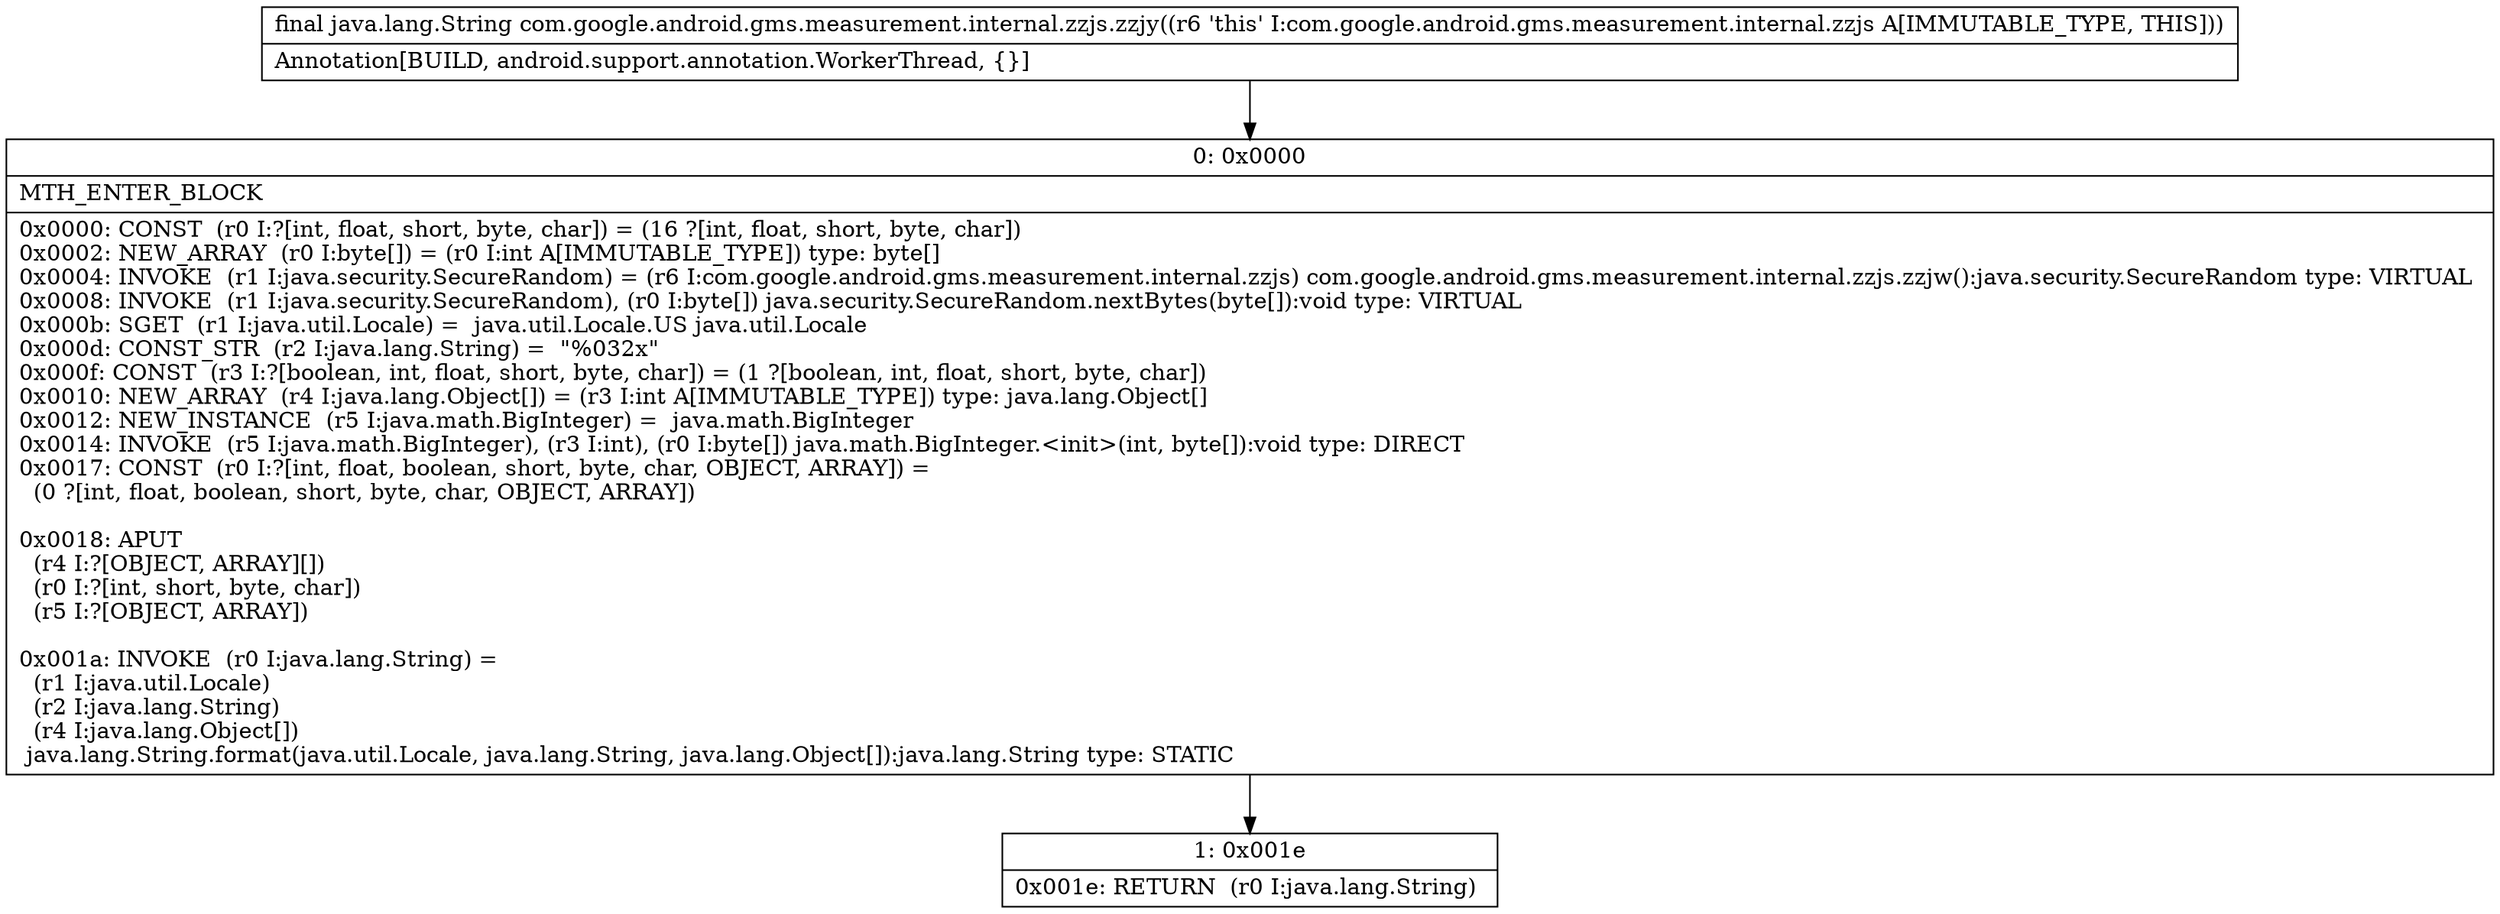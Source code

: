 digraph "CFG forcom.google.android.gms.measurement.internal.zzjs.zzjy()Ljava\/lang\/String;" {
Node_0 [shape=record,label="{0\:\ 0x0000|MTH_ENTER_BLOCK\l|0x0000: CONST  (r0 I:?[int, float, short, byte, char]) = (16 ?[int, float, short, byte, char]) \l0x0002: NEW_ARRAY  (r0 I:byte[]) = (r0 I:int A[IMMUTABLE_TYPE]) type: byte[] \l0x0004: INVOKE  (r1 I:java.security.SecureRandom) = (r6 I:com.google.android.gms.measurement.internal.zzjs) com.google.android.gms.measurement.internal.zzjs.zzjw():java.security.SecureRandom type: VIRTUAL \l0x0008: INVOKE  (r1 I:java.security.SecureRandom), (r0 I:byte[]) java.security.SecureRandom.nextBytes(byte[]):void type: VIRTUAL \l0x000b: SGET  (r1 I:java.util.Locale) =  java.util.Locale.US java.util.Locale \l0x000d: CONST_STR  (r2 I:java.lang.String) =  \"%032x\" \l0x000f: CONST  (r3 I:?[boolean, int, float, short, byte, char]) = (1 ?[boolean, int, float, short, byte, char]) \l0x0010: NEW_ARRAY  (r4 I:java.lang.Object[]) = (r3 I:int A[IMMUTABLE_TYPE]) type: java.lang.Object[] \l0x0012: NEW_INSTANCE  (r5 I:java.math.BigInteger) =  java.math.BigInteger \l0x0014: INVOKE  (r5 I:java.math.BigInteger), (r3 I:int), (r0 I:byte[]) java.math.BigInteger.\<init\>(int, byte[]):void type: DIRECT \l0x0017: CONST  (r0 I:?[int, float, boolean, short, byte, char, OBJECT, ARRAY]) = \l  (0 ?[int, float, boolean, short, byte, char, OBJECT, ARRAY])\l \l0x0018: APUT  \l  (r4 I:?[OBJECT, ARRAY][])\l  (r0 I:?[int, short, byte, char])\l  (r5 I:?[OBJECT, ARRAY])\l \l0x001a: INVOKE  (r0 I:java.lang.String) = \l  (r1 I:java.util.Locale)\l  (r2 I:java.lang.String)\l  (r4 I:java.lang.Object[])\l java.lang.String.format(java.util.Locale, java.lang.String, java.lang.Object[]):java.lang.String type: STATIC \l}"];
Node_1 [shape=record,label="{1\:\ 0x001e|0x001e: RETURN  (r0 I:java.lang.String) \l}"];
MethodNode[shape=record,label="{final java.lang.String com.google.android.gms.measurement.internal.zzjs.zzjy((r6 'this' I:com.google.android.gms.measurement.internal.zzjs A[IMMUTABLE_TYPE, THIS]))  | Annotation[BUILD, android.support.annotation.WorkerThread, \{\}]\l}"];
MethodNode -> Node_0;
Node_0 -> Node_1;
}

